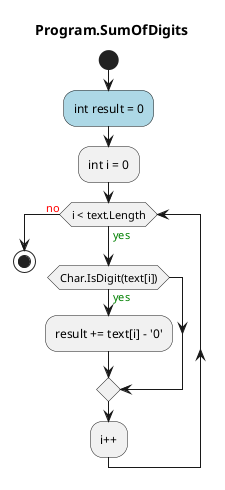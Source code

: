 @startuml Program.SumOfDigits
title Program.SumOfDigits
start
#LightBlue:int result = 0;
:int i = 0;
while (i < text.Length) is (<color:green>yes)
    if (Char.IsDigit(text[i])) then (<color:green>yes)
        :result += text[i] - '0';
    endif
:i++;
endwhile (<color:red>no)
stop
@enduml
